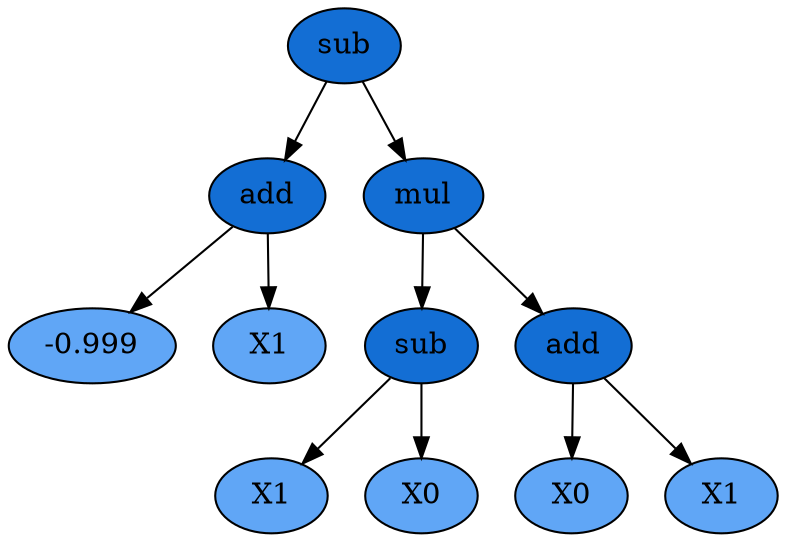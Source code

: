digraph program {
node [style=filled];
0 [fillcolor="#136ed4", label="sub"];
1 [fillcolor="#136ed4", label="add"];
2 [fillcolor="#60a6f6", label="-0.999"];
3 [fillcolor="#60a6f6", label="X1"];
1 -> 3;
1 -> 2;
4 [fillcolor="#136ed4", label="mul"];
5 [fillcolor="#136ed4", label="sub"];
6 [fillcolor="#60a6f6", label="X1"];
7 [fillcolor="#60a6f6", label="X0"];
5 -> 7;
5 -> 6;
8 [fillcolor="#136ed4", label="add"];
9 [fillcolor="#60a6f6", label="X0"];
10 [fillcolor="#60a6f6", label="X1"];
8 -> 10;
8 -> 9;
4 -> 8;
4 -> 5;
0 -> 4;
0 -> 1;
}
